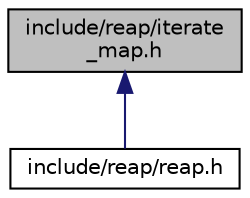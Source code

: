 digraph "include/reap/iterate_map.h"
{
 // LATEX_PDF_SIZE
  edge [fontname="Helvetica",fontsize="10",labelfontname="Helvetica",labelfontsize="10"];
  node [fontname="Helvetica",fontsize="10",shape=record];
  Node1 [label="include/reap/iterate\l_map.h",height=0.2,width=0.4,color="black", fillcolor="grey75", style="filled", fontcolor="black",tooltip="Exposes process memory map iteration."];
  Node1 -> Node2 [dir="back",color="midnightblue",fontsize="10",style="solid",fontname="Helvetica"];
  Node2 [label="include/reap/reap.h",height=0.2,width=0.4,color="black", fillcolor="white", style="filled",URL="$reap_8h_source.html",tooltip=" "];
}
